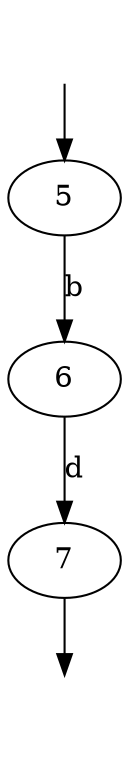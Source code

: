 digraph FSM {
In [shape=none fontcolor=white]
In -> 5
Out7 [shape=none fontcolor=white]
7 -> Out7
5 -> 6 [label="b"]
6 -> 7 [label="d"]
}